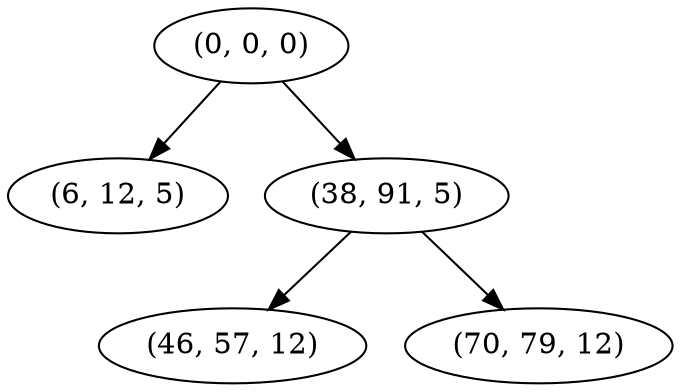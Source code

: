 digraph tree {
    "(0, 0, 0)";
    "(6, 12, 5)";
    "(38, 91, 5)";
    "(46, 57, 12)";
    "(70, 79, 12)";
    "(0, 0, 0)" -> "(6, 12, 5)";
    "(0, 0, 0)" -> "(38, 91, 5)";
    "(38, 91, 5)" -> "(46, 57, 12)";
    "(38, 91, 5)" -> "(70, 79, 12)";
}
